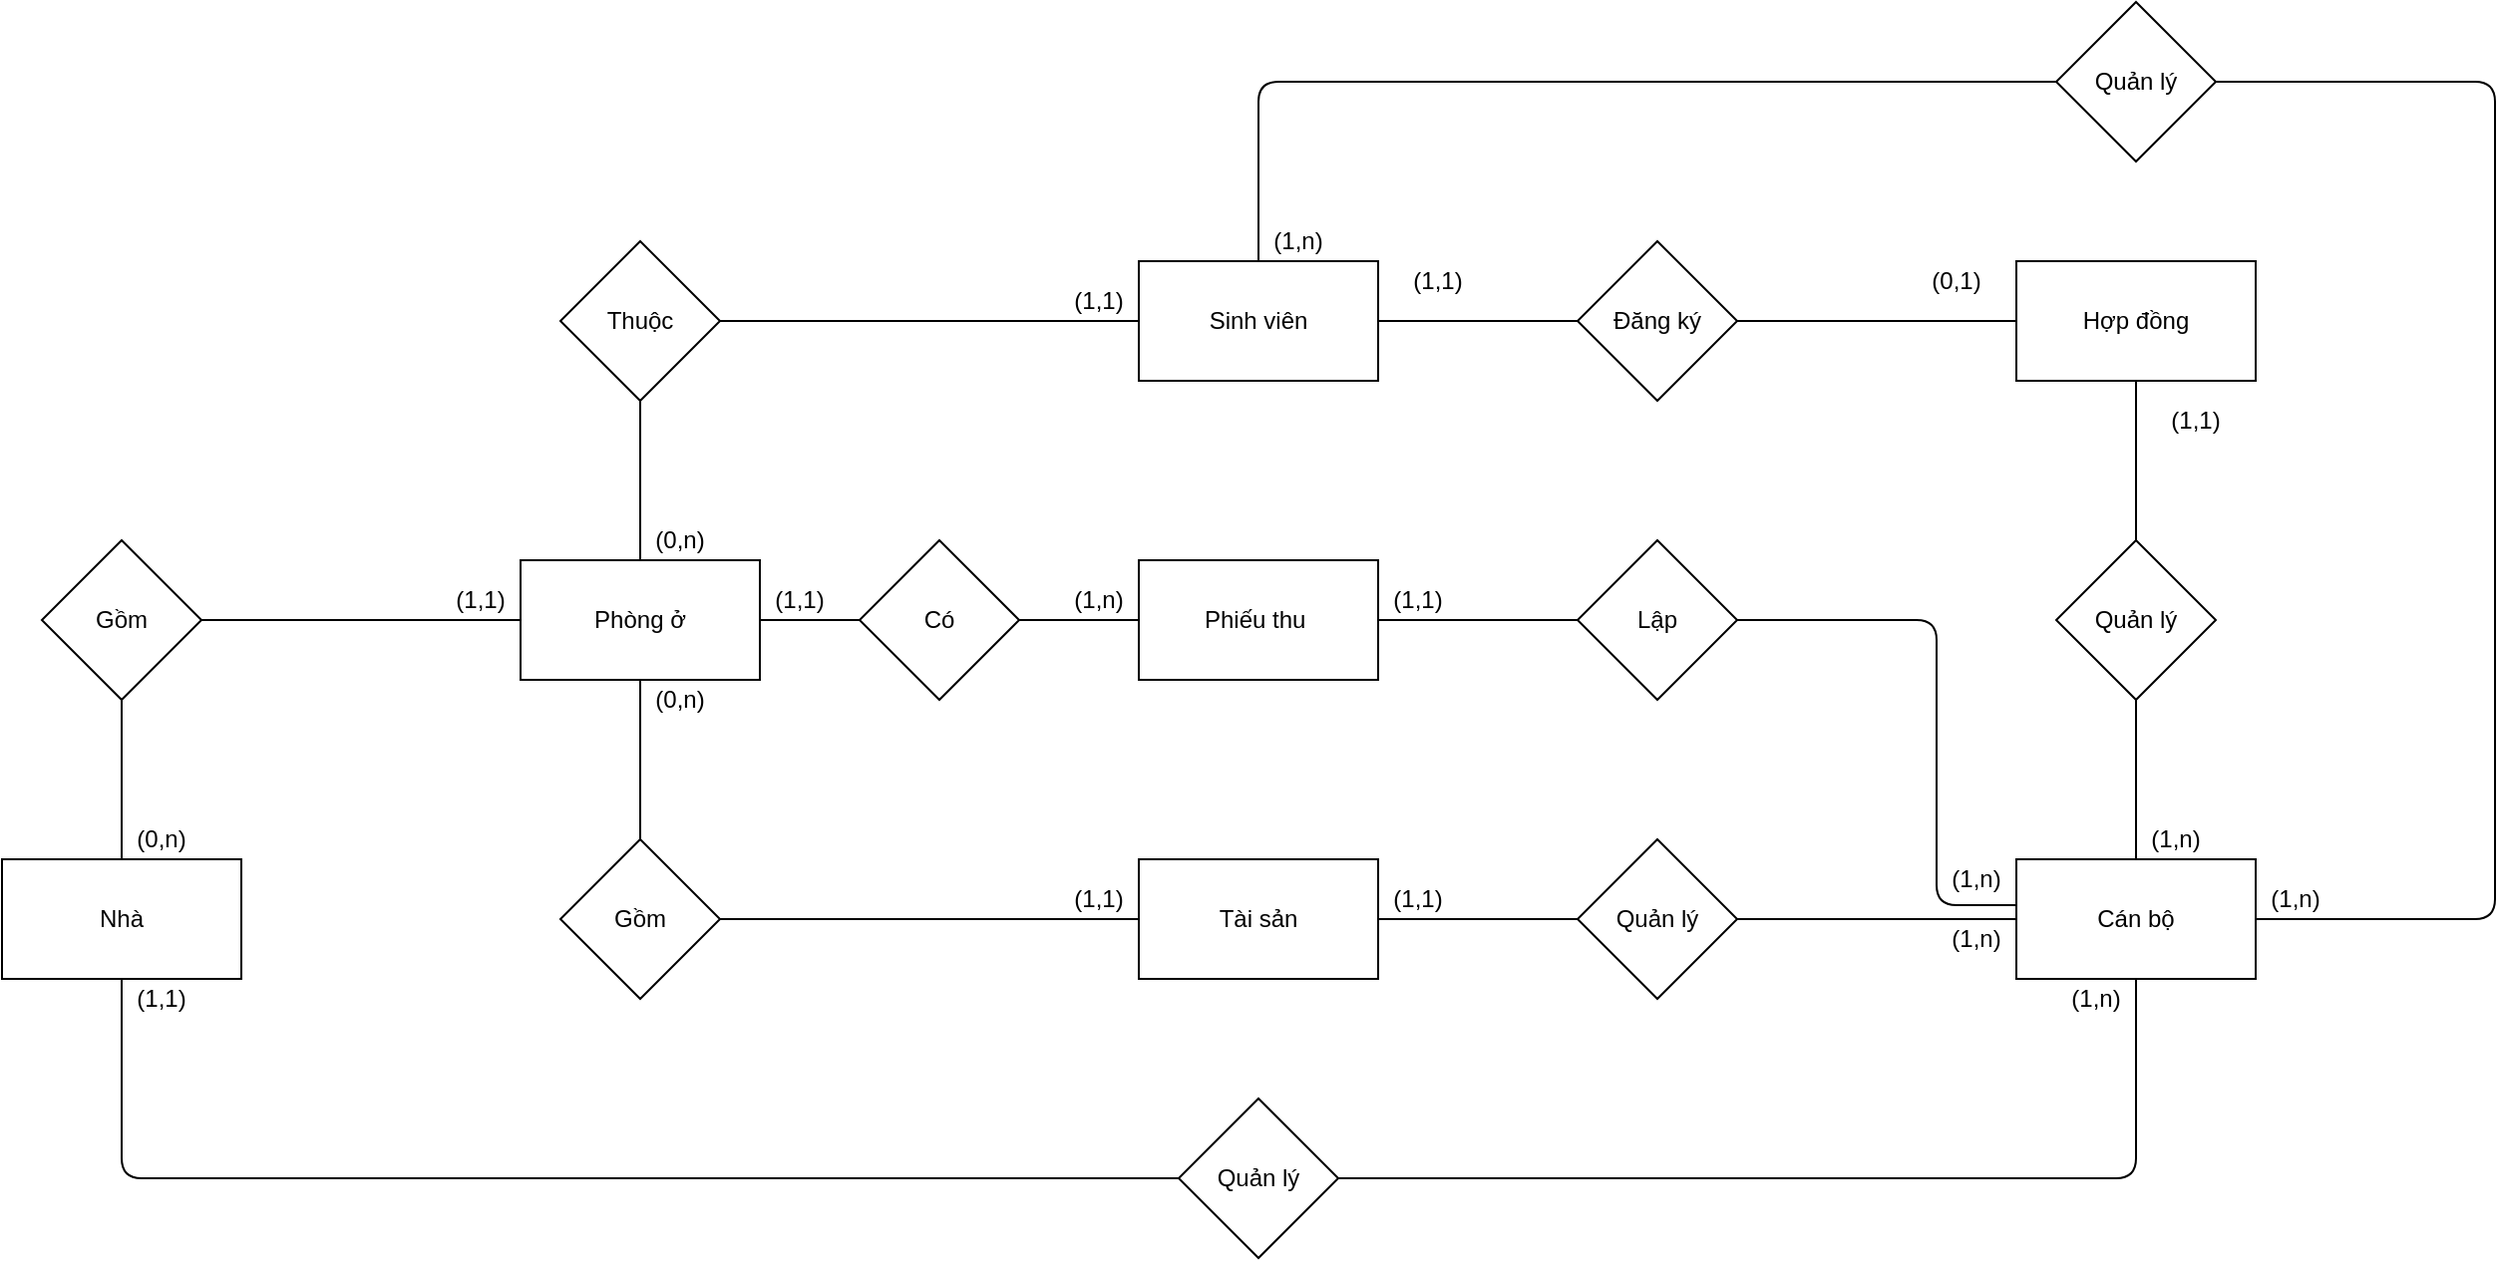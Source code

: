 <mxfile version="14.4.4" type="github">
  <diagram name="Page-1" id="74e2e168-ea6b-b213-b513-2b3c1d86103e">
    <mxGraphModel dx="3647" dy="1600" grid="1" gridSize="10" guides="1" tooltips="1" connect="1" arrows="1" fold="1" page="1" pageScale="1" pageWidth="1100" pageHeight="850" background="#ffffff" math="0" shadow="0">
      <root>
        <mxCell id="0" />
        <mxCell id="1" parent="0" />
        <mxCell id="E3zsggGyDv63TPgwQNZ9-1" value="Sinh viên" style="rounded=0;whiteSpace=wrap;html=1;" parent="1" vertex="1">
          <mxGeometry x="-800" y="-420" width="120" height="60" as="geometry" />
        </mxCell>
        <mxCell id="E3zsggGyDv63TPgwQNZ9-2" value="Hợp đồng" style="rounded=0;whiteSpace=wrap;html=1;" parent="1" vertex="1">
          <mxGeometry x="-360" y="-420" width="120" height="60" as="geometry" />
        </mxCell>
        <mxCell id="E3zsggGyDv63TPgwQNZ9-3" value="Đăng ký" style="rhombus;whiteSpace=wrap;html=1;" parent="1" vertex="1">
          <mxGeometry x="-580" y="-430" width="80" height="80" as="geometry" />
        </mxCell>
        <mxCell id="E3zsggGyDv63TPgwQNZ9-6" value="" style="endArrow=none;html=1;exitX=1;exitY=0.5;exitDx=0;exitDy=0;entryX=0;entryY=0.5;entryDx=0;entryDy=0;" parent="1" source="E3zsggGyDv63TPgwQNZ9-1" target="E3zsggGyDv63TPgwQNZ9-3" edge="1">
          <mxGeometry width="50" height="50" relative="1" as="geometry">
            <mxPoint x="-650" y="-360" as="sourcePoint" />
            <mxPoint x="-600" y="-410" as="targetPoint" />
          </mxGeometry>
        </mxCell>
        <mxCell id="E3zsggGyDv63TPgwQNZ9-8" value="Cán bộ" style="rounded=0;whiteSpace=wrap;html=1;" parent="1" vertex="1">
          <mxGeometry x="-360" y="-120" width="120" height="60" as="geometry" />
        </mxCell>
        <mxCell id="E3zsggGyDv63TPgwQNZ9-9" value="Quản lý" style="rhombus;whiteSpace=wrap;html=1;" parent="1" vertex="1">
          <mxGeometry x="-340" y="-280" width="80" height="80" as="geometry" />
        </mxCell>
        <mxCell id="E3zsggGyDv63TPgwQNZ9-10" value="" style="endArrow=none;html=1;exitX=0.5;exitY=0;exitDx=0;exitDy=0;entryX=0.5;entryY=1;entryDx=0;entryDy=0;" parent="1" source="E3zsggGyDv63TPgwQNZ9-8" target="E3zsggGyDv63TPgwQNZ9-9" edge="1">
          <mxGeometry width="50" height="50" relative="1" as="geometry">
            <mxPoint x="-370" y="-290" as="sourcePoint" />
            <mxPoint x="-320" y="-340" as="targetPoint" />
          </mxGeometry>
        </mxCell>
        <mxCell id="E3zsggGyDv63TPgwQNZ9-13" value="Phòng ở" style="rounded=0;whiteSpace=wrap;html=1;" parent="1" vertex="1">
          <mxGeometry x="-1110" y="-270" width="120" height="60" as="geometry" />
        </mxCell>
        <mxCell id="E3zsggGyDv63TPgwQNZ9-14" value="Thuộc" style="rhombus;whiteSpace=wrap;html=1;" parent="1" vertex="1">
          <mxGeometry x="-1090" y="-430" width="80" height="80" as="geometry" />
        </mxCell>
        <mxCell id="E3zsggGyDv63TPgwQNZ9-16" value="" style="endArrow=none;html=1;entryX=1;entryY=0.5;entryDx=0;entryDy=0;exitX=0;exitY=0.5;exitDx=0;exitDy=0;" parent="1" source="E3zsggGyDv63TPgwQNZ9-1" target="E3zsggGyDv63TPgwQNZ9-14" edge="1">
          <mxGeometry width="50" height="50" relative="1" as="geometry">
            <mxPoint x="-590" y="-210" as="sourcePoint" />
            <mxPoint x="-680" y="-200" as="targetPoint" />
          </mxGeometry>
        </mxCell>
        <mxCell id="E3zsggGyDv63TPgwQNZ9-17" value="Quản lý" style="rhombus;whiteSpace=wrap;html=1;" parent="1" vertex="1">
          <mxGeometry x="-580" y="-130" width="80" height="80" as="geometry" />
        </mxCell>
        <mxCell id="E3zsggGyDv63TPgwQNZ9-18" value="" style="endArrow=none;html=1;exitX=1;exitY=0.5;exitDx=0;exitDy=0;entryX=0;entryY=0.5;entryDx=0;entryDy=0;" parent="1" source="E3zsggGyDv63TPgwQNZ9-17" target="E3zsggGyDv63TPgwQNZ9-8" edge="1">
          <mxGeometry width="50" height="50" relative="1" as="geometry">
            <mxPoint x="-470" y="-60" as="sourcePoint" />
            <mxPoint x="-420" y="-110" as="targetPoint" />
          </mxGeometry>
        </mxCell>
        <mxCell id="E3zsggGyDv63TPgwQNZ9-19" value="Tài sản" style="rounded=0;whiteSpace=wrap;html=1;" parent="1" vertex="1">
          <mxGeometry x="-800" y="-120" width="120" height="60" as="geometry" />
        </mxCell>
        <mxCell id="E3zsggGyDv63TPgwQNZ9-20" value="Gồm" style="rhombus;whiteSpace=wrap;html=1;" parent="1" vertex="1">
          <mxGeometry x="-1090" y="-130" width="80" height="80" as="geometry" />
        </mxCell>
        <mxCell id="E3zsggGyDv63TPgwQNZ9-21" value="" style="endArrow=none;html=1;entryX=0.5;entryY=1;entryDx=0;entryDy=0;exitX=0.5;exitY=0;exitDx=0;exitDy=0;" parent="1" source="E3zsggGyDv63TPgwQNZ9-20" target="E3zsggGyDv63TPgwQNZ9-13" edge="1">
          <mxGeometry width="50" height="50" relative="1" as="geometry">
            <mxPoint x="-1000" y="-140" as="sourcePoint" />
            <mxPoint x="-950" y="-190" as="targetPoint" />
          </mxGeometry>
        </mxCell>
        <mxCell id="E3zsggGyDv63TPgwQNZ9-23" value="" style="endArrow=none;html=1;exitX=1;exitY=0.5;exitDx=0;exitDy=0;entryX=0;entryY=0.5;entryDx=0;entryDy=0;" parent="1" source="E3zsggGyDv63TPgwQNZ9-20" target="E3zsggGyDv63TPgwQNZ9-19" edge="1">
          <mxGeometry width="50" height="50" relative="1" as="geometry">
            <mxPoint x="-890" y="-80" as="sourcePoint" />
            <mxPoint x="-840" y="-130" as="targetPoint" />
          </mxGeometry>
        </mxCell>
        <mxCell id="E3zsggGyDv63TPgwQNZ9-24" value="" style="endArrow=none;html=1;exitX=1;exitY=0.5;exitDx=0;exitDy=0;entryX=0;entryY=0.5;entryDx=0;entryDy=0;" parent="1" source="E3zsggGyDv63TPgwQNZ9-19" target="E3zsggGyDv63TPgwQNZ9-17" edge="1">
          <mxGeometry width="50" height="50" relative="1" as="geometry">
            <mxPoint x="-650" y="-70" as="sourcePoint" />
            <mxPoint x="-600" y="-120" as="targetPoint" />
          </mxGeometry>
        </mxCell>
        <mxCell id="E3zsggGyDv63TPgwQNZ9-25" value="" style="endArrow=none;html=1;exitX=0.5;exitY=0;exitDx=0;exitDy=0;entryX=0.5;entryY=1;entryDx=0;entryDy=0;" parent="1" source="E3zsggGyDv63TPgwQNZ9-13" target="E3zsggGyDv63TPgwQNZ9-14" edge="1">
          <mxGeometry width="50" height="50" relative="1" as="geometry">
            <mxPoint x="-970" y="-280" as="sourcePoint" />
            <mxPoint x="-920" y="-330" as="targetPoint" />
          </mxGeometry>
        </mxCell>
        <mxCell id="E3zsggGyDv63TPgwQNZ9-26" value="" style="endArrow=none;html=1;exitX=1;exitY=0.5;exitDx=0;exitDy=0;entryX=0;entryY=0.5;entryDx=0;entryDy=0;" parent="1" source="E3zsggGyDv63TPgwQNZ9-3" target="E3zsggGyDv63TPgwQNZ9-2" edge="1">
          <mxGeometry width="50" height="50" relative="1" as="geometry">
            <mxPoint x="-460" y="-360" as="sourcePoint" />
            <mxPoint x="-410" y="-410" as="targetPoint" />
          </mxGeometry>
        </mxCell>
        <mxCell id="E3zsggGyDv63TPgwQNZ9-27" value="" style="endArrow=none;html=1;exitX=0.5;exitY=0;exitDx=0;exitDy=0;entryX=0.5;entryY=1;entryDx=0;entryDy=0;" parent="1" source="E3zsggGyDv63TPgwQNZ9-9" target="E3zsggGyDv63TPgwQNZ9-2" edge="1">
          <mxGeometry width="50" height="50" relative="1" as="geometry">
            <mxPoint x="-390" y="-290" as="sourcePoint" />
            <mxPoint x="-340" y="-340" as="targetPoint" />
          </mxGeometry>
        </mxCell>
        <mxCell id="E3zsggGyDv63TPgwQNZ9-28" value="Phiếu thu&amp;nbsp;" style="rounded=0;whiteSpace=wrap;html=1;" parent="1" vertex="1">
          <mxGeometry x="-800" y="-270" width="120" height="60" as="geometry" />
        </mxCell>
        <mxCell id="E3zsggGyDv63TPgwQNZ9-29" value="" style="endArrow=none;html=1;exitX=1;exitY=0.5;exitDx=0;exitDy=0;entryX=0;entryY=0.5;entryDx=0;entryDy=0;" parent="1" source="E3zsggGyDv63TPgwQNZ9-28" target="E3zsggGyDv63TPgwQNZ9-30" edge="1">
          <mxGeometry width="50" height="50" relative="1" as="geometry">
            <mxPoint x="-660" y="-210" as="sourcePoint" />
            <mxPoint x="-610" y="-260" as="targetPoint" />
          </mxGeometry>
        </mxCell>
        <mxCell id="E3zsggGyDv63TPgwQNZ9-30" value="Lập" style="rhombus;whiteSpace=wrap;html=1;" parent="1" vertex="1">
          <mxGeometry x="-580" y="-280" width="80" height="80" as="geometry" />
        </mxCell>
        <mxCell id="E3zsggGyDv63TPgwQNZ9-31" value="" style="endArrow=none;html=1;exitX=1;exitY=0.5;exitDx=0;exitDy=0;" parent="1" source="E3zsggGyDv63TPgwQNZ9-30" edge="1">
          <mxGeometry width="50" height="50" relative="1" as="geometry">
            <mxPoint x="-460" y="-140" as="sourcePoint" />
            <mxPoint x="-360" y="-97" as="targetPoint" />
            <Array as="points">
              <mxPoint x="-400" y="-240" />
              <mxPoint x="-400" y="-97" />
            </Array>
          </mxGeometry>
        </mxCell>
        <mxCell id="E3zsggGyDv63TPgwQNZ9-33" value="Có" style="rhombus;whiteSpace=wrap;html=1;" parent="1" vertex="1">
          <mxGeometry x="-940" y="-280" width="80" height="80" as="geometry" />
        </mxCell>
        <mxCell id="E3zsggGyDv63TPgwQNZ9-34" value="" style="endArrow=none;html=1;exitX=1;exitY=0.5;exitDx=0;exitDy=0;entryX=0;entryY=0.5;entryDx=0;entryDy=0;" parent="1" source="E3zsggGyDv63TPgwQNZ9-13" target="E3zsggGyDv63TPgwQNZ9-33" edge="1">
          <mxGeometry width="50" height="50" relative="1" as="geometry">
            <mxPoint x="-980" y="-210" as="sourcePoint" />
            <mxPoint x="-930" y="-260" as="targetPoint" />
          </mxGeometry>
        </mxCell>
        <mxCell id="E3zsggGyDv63TPgwQNZ9-35" value="" style="endArrow=none;html=1;exitX=1;exitY=0.5;exitDx=0;exitDy=0;entryX=0;entryY=0.5;entryDx=0;entryDy=0;" parent="1" source="E3zsggGyDv63TPgwQNZ9-33" target="E3zsggGyDv63TPgwQNZ9-28" edge="1">
          <mxGeometry width="50" height="50" relative="1" as="geometry">
            <mxPoint x="-860" y="-200" as="sourcePoint" />
            <mxPoint x="-810" y="-250" as="targetPoint" />
          </mxGeometry>
        </mxCell>
        <mxCell id="E3zsggGyDv63TPgwQNZ9-37" value="Nhà" style="rounded=0;whiteSpace=wrap;html=1;" parent="1" vertex="1">
          <mxGeometry x="-1370" y="-120" width="120" height="60" as="geometry" />
        </mxCell>
        <mxCell id="E3zsggGyDv63TPgwQNZ9-38" value="Gồm" style="rhombus;whiteSpace=wrap;html=1;" parent="1" vertex="1">
          <mxGeometry x="-1350" y="-280" width="80" height="80" as="geometry" />
        </mxCell>
        <mxCell id="E3zsggGyDv63TPgwQNZ9-39" value="" style="endArrow=none;html=1;exitX=0.5;exitY=0;exitDx=0;exitDy=0;entryX=0.5;entryY=1;entryDx=0;entryDy=0;" parent="1" source="E3zsggGyDv63TPgwQNZ9-37" target="E3zsggGyDv63TPgwQNZ9-38" edge="1">
          <mxGeometry width="50" height="50" relative="1" as="geometry">
            <mxPoint x="-1310" y="-130" as="sourcePoint" />
            <mxPoint x="-1260" y="-180" as="targetPoint" />
          </mxGeometry>
        </mxCell>
        <mxCell id="E3zsggGyDv63TPgwQNZ9-40" value="" style="endArrow=none;html=1;exitX=1;exitY=0.5;exitDx=0;exitDy=0;entryX=0;entryY=0.5;entryDx=0;entryDy=0;" parent="1" source="E3zsggGyDv63TPgwQNZ9-38" target="E3zsggGyDv63TPgwQNZ9-13" edge="1">
          <mxGeometry width="50" height="50" relative="1" as="geometry">
            <mxPoint x="-1210" y="-220" as="sourcePoint" />
            <mxPoint x="-1160" y="-270" as="targetPoint" />
          </mxGeometry>
        </mxCell>
        <mxCell id="E3zsggGyDv63TPgwQNZ9-41" value="" style="endArrow=none;html=1;exitX=0.5;exitY=1;exitDx=0;exitDy=0;entryX=0;entryY=0.5;entryDx=0;entryDy=0;" parent="1" source="E3zsggGyDv63TPgwQNZ9-37" target="E3zsggGyDv63TPgwQNZ9-42" edge="1">
          <mxGeometry width="50" height="50" relative="1" as="geometry">
            <mxPoint x="-1330" y="30" as="sourcePoint" />
            <mxPoint x="-1310" y="60" as="targetPoint" />
            <Array as="points">
              <mxPoint x="-1310" y="40" />
            </Array>
          </mxGeometry>
        </mxCell>
        <mxCell id="E3zsggGyDv63TPgwQNZ9-42" value="Quản lý" style="rhombus;whiteSpace=wrap;html=1;" parent="1" vertex="1">
          <mxGeometry x="-780" width="80" height="80" as="geometry" />
        </mxCell>
        <mxCell id="E3zsggGyDv63TPgwQNZ9-43" value="" style="endArrow=none;html=1;exitX=1;exitY=0.5;exitDx=0;exitDy=0;entryX=0.5;entryY=1;entryDx=0;entryDy=0;" parent="1" source="E3zsggGyDv63TPgwQNZ9-42" target="E3zsggGyDv63TPgwQNZ9-8" edge="1">
          <mxGeometry width="50" height="50" relative="1" as="geometry">
            <mxPoint x="-440" y="100" as="sourcePoint" />
            <mxPoint x="-390" y="50" as="targetPoint" />
            <Array as="points">
              <mxPoint x="-300" y="40" />
            </Array>
          </mxGeometry>
        </mxCell>
        <mxCell id="E3zsggGyDv63TPgwQNZ9-44" value="" style="endArrow=none;html=1;exitX=0.5;exitY=0;exitDx=0;exitDy=0;entryX=0;entryY=0.5;entryDx=0;entryDy=0;" parent="1" source="E3zsggGyDv63TPgwQNZ9-1" target="E3zsggGyDv63TPgwQNZ9-45" edge="1">
          <mxGeometry width="50" height="50" relative="1" as="geometry">
            <mxPoint x="-750" y="-470" as="sourcePoint" />
            <mxPoint x="-700" y="-520" as="targetPoint" />
            <Array as="points">
              <mxPoint x="-740" y="-510" />
            </Array>
          </mxGeometry>
        </mxCell>
        <mxCell id="E3zsggGyDv63TPgwQNZ9-45" value="Quản lý" style="rhombus;whiteSpace=wrap;html=1;" parent="1" vertex="1">
          <mxGeometry x="-340" y="-550" width="80" height="80" as="geometry" />
        </mxCell>
        <mxCell id="E3zsggGyDv63TPgwQNZ9-46" value="" style="endArrow=none;html=1;exitX=1;exitY=0.5;exitDx=0;exitDy=0;entryX=1;entryY=0.5;entryDx=0;entryDy=0;" parent="1" source="E3zsggGyDv63TPgwQNZ9-8" target="E3zsggGyDv63TPgwQNZ9-45" edge="1">
          <mxGeometry width="50" height="50" relative="1" as="geometry">
            <mxPoint x="-100" y="-80" as="sourcePoint" />
            <mxPoint x="-100" y="-400" as="targetPoint" />
            <Array as="points">
              <mxPoint x="-120" y="-90" />
              <mxPoint x="-120" y="-510" />
            </Array>
          </mxGeometry>
        </mxCell>
        <mxCell id="E3zsggGyDv63TPgwQNZ9-51" value="(1,1)" style="text;html=1;strokeColor=none;fillColor=none;align=center;verticalAlign=middle;whiteSpace=wrap;rounded=0;" parent="1" vertex="1">
          <mxGeometry x="-680" y="-260" width="40" height="20" as="geometry" />
        </mxCell>
        <mxCell id="E3zsggGyDv63TPgwQNZ9-52" value="(1,n)" style="text;html=1;strokeColor=none;fillColor=none;align=center;verticalAlign=middle;whiteSpace=wrap;rounded=0;" parent="1" vertex="1">
          <mxGeometry x="-400" y="-120" width="40" height="20" as="geometry" />
        </mxCell>
        <mxCell id="E3zsggGyDv63TPgwQNZ9-53" value="(1,1)" style="text;html=1;strokeColor=none;fillColor=none;align=center;verticalAlign=middle;whiteSpace=wrap;rounded=0;" parent="1" vertex="1">
          <mxGeometry x="-670" y="-420" width="40" height="20" as="geometry" />
        </mxCell>
        <mxCell id="E3zsggGyDv63TPgwQNZ9-54" value="(0,1)" style="text;html=1;strokeColor=none;fillColor=none;align=center;verticalAlign=middle;whiteSpace=wrap;rounded=0;" parent="1" vertex="1">
          <mxGeometry x="-410" y="-420" width="40" height="20" as="geometry" />
        </mxCell>
        <mxCell id="E3zsggGyDv63TPgwQNZ9-55" value="(1,n)" style="text;html=1;strokeColor=none;fillColor=none;align=center;verticalAlign=middle;whiteSpace=wrap;rounded=0;" parent="1" vertex="1">
          <mxGeometry x="-300" y="-140" width="40" height="20" as="geometry" />
        </mxCell>
        <mxCell id="E3zsggGyDv63TPgwQNZ9-56" value="(1,1)" style="text;html=1;strokeColor=none;fillColor=none;align=center;verticalAlign=middle;whiteSpace=wrap;rounded=0;" parent="1" vertex="1">
          <mxGeometry x="-290" y="-350" width="40" height="20" as="geometry" />
        </mxCell>
        <mxCell id="E3zsggGyDv63TPgwQNZ9-57" value="(1,1)" style="text;html=1;strokeColor=none;fillColor=none;align=center;verticalAlign=middle;whiteSpace=wrap;rounded=0;" parent="1" vertex="1">
          <mxGeometry x="-990" y="-260" width="40" height="20" as="geometry" />
        </mxCell>
        <mxCell id="E3zsggGyDv63TPgwQNZ9-58" value="(1,n)" style="text;html=1;strokeColor=none;fillColor=none;align=center;verticalAlign=middle;whiteSpace=wrap;rounded=0;" parent="1" vertex="1">
          <mxGeometry x="-840" y="-260" width="40" height="20" as="geometry" />
        </mxCell>
        <mxCell id="E3zsggGyDv63TPgwQNZ9-59" value="(1,n)" style="text;html=1;strokeColor=none;fillColor=none;align=center;verticalAlign=middle;whiteSpace=wrap;rounded=0;" parent="1" vertex="1">
          <mxGeometry x="-400" y="-90" width="40" height="20" as="geometry" />
        </mxCell>
        <mxCell id="E3zsggGyDv63TPgwQNZ9-60" value="(1,1)" style="text;html=1;strokeColor=none;fillColor=none;align=center;verticalAlign=middle;whiteSpace=wrap;rounded=0;" parent="1" vertex="1">
          <mxGeometry x="-680" y="-110" width="40" height="20" as="geometry" />
        </mxCell>
        <mxCell id="E3zsggGyDv63TPgwQNZ9-61" value="(0,n)" style="text;html=1;strokeColor=none;fillColor=none;align=center;verticalAlign=middle;whiteSpace=wrap;rounded=0;" parent="1" vertex="1">
          <mxGeometry x="-1050" y="-210" width="40" height="20" as="geometry" />
        </mxCell>
        <mxCell id="E3zsggGyDv63TPgwQNZ9-62" value="(0,n)" style="text;html=1;strokeColor=none;fillColor=none;align=center;verticalAlign=middle;whiteSpace=wrap;rounded=0;" parent="1" vertex="1">
          <mxGeometry x="-1050" y="-290" width="40" height="20" as="geometry" />
        </mxCell>
        <mxCell id="E3zsggGyDv63TPgwQNZ9-63" value="(1,1)" style="text;html=1;strokeColor=none;fillColor=none;align=center;verticalAlign=middle;whiteSpace=wrap;rounded=0;" parent="1" vertex="1">
          <mxGeometry x="-840" y="-410" width="40" height="20" as="geometry" />
        </mxCell>
        <mxCell id="E3zsggGyDv63TPgwQNZ9-64" value="(1,1)" style="text;html=1;strokeColor=none;fillColor=none;align=center;verticalAlign=middle;whiteSpace=wrap;rounded=0;" parent="1" vertex="1">
          <mxGeometry x="-840" y="-110" width="40" height="20" as="geometry" />
        </mxCell>
        <mxCell id="E3zsggGyDv63TPgwQNZ9-65" value="(1,1)" style="text;html=1;strokeColor=none;fillColor=none;align=center;verticalAlign=middle;whiteSpace=wrap;rounded=0;" parent="1" vertex="1">
          <mxGeometry x="-1150" y="-260" width="40" height="20" as="geometry" />
        </mxCell>
        <mxCell id="E3zsggGyDv63TPgwQNZ9-66" value="(0,n)" style="text;html=1;strokeColor=none;fillColor=none;align=center;verticalAlign=middle;whiteSpace=wrap;rounded=0;" parent="1" vertex="1">
          <mxGeometry x="-1310" y="-140" width="40" height="20" as="geometry" />
        </mxCell>
        <mxCell id="E3zsggGyDv63TPgwQNZ9-67" value="(1,1)" style="text;html=1;strokeColor=none;fillColor=none;align=center;verticalAlign=middle;whiteSpace=wrap;rounded=0;" parent="1" vertex="1">
          <mxGeometry x="-1310" y="-60" width="40" height="20" as="geometry" />
        </mxCell>
        <mxCell id="E3zsggGyDv63TPgwQNZ9-68" value="(1,n)" style="text;html=1;strokeColor=none;fillColor=none;align=center;verticalAlign=middle;whiteSpace=wrap;rounded=0;" parent="1" vertex="1">
          <mxGeometry x="-340" y="-60" width="40" height="20" as="geometry" />
        </mxCell>
        <mxCell id="E3zsggGyDv63TPgwQNZ9-69" value="(1,n)" style="text;html=1;strokeColor=none;fillColor=none;align=center;verticalAlign=middle;whiteSpace=wrap;rounded=0;" parent="1" vertex="1">
          <mxGeometry x="-740" y="-440" width="40" height="20" as="geometry" />
        </mxCell>
        <mxCell id="E3zsggGyDv63TPgwQNZ9-70" value="(1,n)" style="text;html=1;strokeColor=none;fillColor=none;align=center;verticalAlign=middle;whiteSpace=wrap;rounded=0;" parent="1" vertex="1">
          <mxGeometry x="-240" y="-110" width="40" height="20" as="geometry" />
        </mxCell>
      </root>
    </mxGraphModel>
  </diagram>
</mxfile>
